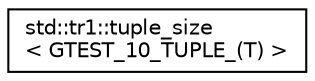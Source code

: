 digraph "クラス階層図"
{
  edge [fontname="Helvetica",fontsize="10",labelfontname="Helvetica",labelfontsize="10"];
  node [fontname="Helvetica",fontsize="10",shape=record];
  rankdir="LR";
  Node0 [label="std::tr1::tuple_size\l\< GTEST_10_TUPLE_(T) \>",height=0.2,width=0.4,color="black", fillcolor="white", style="filled",URL="$dd/d6b/structstd_1_1tr1_1_1tuple__size_3_01_g_t_e_s_t__10___t_u_p_l_e___07_t_08_01_4.html"];
}
